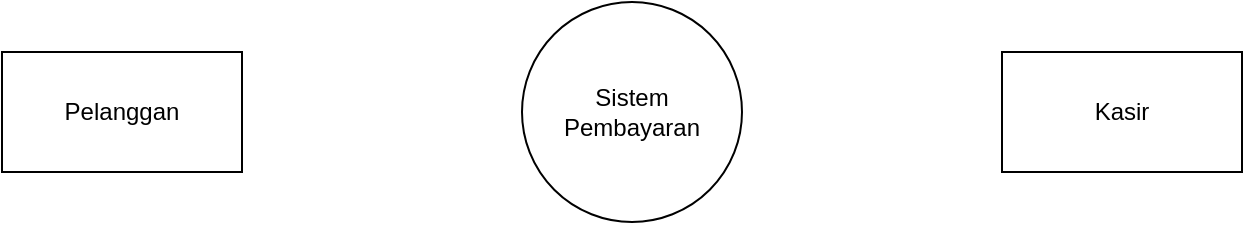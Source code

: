 <mxfile version="12.9.12" type="github">
  <diagram id="05J3QiOPkPLagkaqRgKB" name="Page-1">
    <mxGraphModel dx="868" dy="482" grid="1" gridSize="10" guides="1" tooltips="1" connect="1" arrows="1" fold="1" page="1" pageScale="1" pageWidth="850" pageHeight="1100" math="0" shadow="0">
      <root>
        <mxCell id="0" />
        <mxCell id="1" parent="0" />
        <mxCell id="zNGWt20oC-faalKSxXV1-1" value="Sistem Pembayaran" style="ellipse;whiteSpace=wrap;html=1;aspect=fixed;" parent="1" vertex="1">
          <mxGeometry x="370" y="245" width="110" height="110" as="geometry" />
        </mxCell>
        <mxCell id="zNGWt20oC-faalKSxXV1-3" value="Pelanggan" style="rounded=0;whiteSpace=wrap;html=1;" parent="1" vertex="1">
          <mxGeometry x="110" y="270" width="120" height="60" as="geometry" />
        </mxCell>
        <mxCell id="zNGWt20oC-faalKSxXV1-4" value="Kasir" style="rounded=0;whiteSpace=wrap;html=1;" parent="1" vertex="1">
          <mxGeometry x="610" y="270" width="120" height="60" as="geometry" />
        </mxCell>
      </root>
    </mxGraphModel>
  </diagram>
</mxfile>
